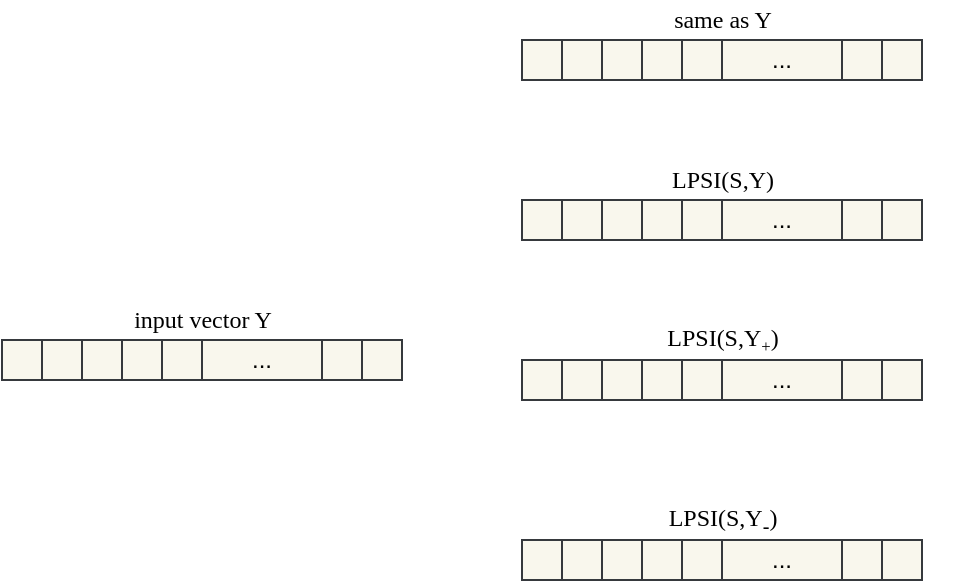 <mxfile version="18.0.2" type="github">
  <diagram id="NUHIMUxCn2_XNuRgG9vf" name="Page-1">
    <mxGraphModel dx="677" dy="359" grid="1" gridSize="10" guides="1" tooltips="1" connect="1" arrows="1" fold="1" page="1" pageScale="1" pageWidth="827" pageHeight="1169" math="0" shadow="0">
      <root>
        <mxCell id="0" />
        <mxCell id="1" parent="0" />
        <mxCell id="em9OLweFS1DrOcRNPZVF-33" value="" style="group" vertex="1" connectable="0" parent="1">
          <mxGeometry x="300" y="240" width="200" height="40" as="geometry" />
        </mxCell>
        <mxCell id="em9OLweFS1DrOcRNPZVF-30" value="" style="group" vertex="1" connectable="0" parent="em9OLweFS1DrOcRNPZVF-33">
          <mxGeometry y="20" width="200" height="20" as="geometry" />
        </mxCell>
        <mxCell id="em9OLweFS1DrOcRNPZVF-21" value="" style="rounded=0;whiteSpace=wrap;html=1;fillColor=#f9f7ed;strokeColor=#36393d;" vertex="1" parent="em9OLweFS1DrOcRNPZVF-30">
          <mxGeometry width="200" height="20" as="geometry" />
        </mxCell>
        <mxCell id="em9OLweFS1DrOcRNPZVF-22" value="" style="rounded=0;whiteSpace=wrap;html=1;fillColor=#f9f7ed;strokeColor=#36393d;" vertex="1" parent="em9OLweFS1DrOcRNPZVF-30">
          <mxGeometry width="20" height="20" as="geometry" />
        </mxCell>
        <mxCell id="em9OLweFS1DrOcRNPZVF-23" value="" style="rounded=0;whiteSpace=wrap;html=1;fillColor=#f9f7ed;strokeColor=#36393d;" vertex="1" parent="em9OLweFS1DrOcRNPZVF-30">
          <mxGeometry x="20" width="20" height="20" as="geometry" />
        </mxCell>
        <mxCell id="em9OLweFS1DrOcRNPZVF-24" value="" style="rounded=0;whiteSpace=wrap;html=1;fillColor=#f9f7ed;strokeColor=#36393d;" vertex="1" parent="em9OLweFS1DrOcRNPZVF-30">
          <mxGeometry x="40" width="20" height="20" as="geometry" />
        </mxCell>
        <mxCell id="em9OLweFS1DrOcRNPZVF-25" value="" style="rounded=0;whiteSpace=wrap;html=1;fillColor=#f9f7ed;strokeColor=#36393d;" vertex="1" parent="em9OLweFS1DrOcRNPZVF-30">
          <mxGeometry x="60" width="20" height="20" as="geometry" />
        </mxCell>
        <mxCell id="em9OLweFS1DrOcRNPZVF-26" value="" style="rounded=0;whiteSpace=wrap;html=1;fillColor=#f9f7ed;strokeColor=#36393d;" vertex="1" parent="em9OLweFS1DrOcRNPZVF-30">
          <mxGeometry x="80" width="20" height="20" as="geometry" />
        </mxCell>
        <mxCell id="em9OLweFS1DrOcRNPZVF-27" value="..." style="rounded=0;whiteSpace=wrap;html=1;fillColor=#f9f7ed;strokeColor=#36393d;" vertex="1" parent="em9OLweFS1DrOcRNPZVF-30">
          <mxGeometry x="100" width="60" height="20" as="geometry" />
        </mxCell>
        <mxCell id="em9OLweFS1DrOcRNPZVF-28" value="" style="rounded=0;whiteSpace=wrap;html=1;fillColor=#f9f7ed;strokeColor=#36393d;" vertex="1" parent="em9OLweFS1DrOcRNPZVF-30">
          <mxGeometry x="160" width="20" height="20" as="geometry" />
        </mxCell>
        <mxCell id="em9OLweFS1DrOcRNPZVF-29" value="" style="rounded=0;whiteSpace=wrap;html=1;fillColor=#f9f7ed;strokeColor=#36393d;" vertex="1" parent="em9OLweFS1DrOcRNPZVF-30">
          <mxGeometry x="180" width="20" height="20" as="geometry" />
        </mxCell>
        <mxCell id="em9OLweFS1DrOcRNPZVF-31" value="&lt;font face=&quot;Times New Roman&quot;&gt;LPSI(S,Y&lt;span style=&quot;font-size: 10px;&quot;&gt;&lt;sub&gt;+&lt;/sub&gt;&lt;/span&gt;)&lt;/font&gt;" style="text;html=1;align=center;verticalAlign=middle;resizable=0;points=[];autosize=1;strokeColor=none;fillColor=none;" vertex="1" parent="em9OLweFS1DrOcRNPZVF-33">
          <mxGeometry x="65" width="70" height="20" as="geometry" />
        </mxCell>
        <mxCell id="em9OLweFS1DrOcRNPZVF-34" value="" style="group" vertex="1" connectable="0" parent="1">
          <mxGeometry x="300" y="160" width="200" height="40" as="geometry" />
        </mxCell>
        <mxCell id="em9OLweFS1DrOcRNPZVF-35" value="" style="group" vertex="1" connectable="0" parent="em9OLweFS1DrOcRNPZVF-34">
          <mxGeometry y="20" width="200" height="20" as="geometry" />
        </mxCell>
        <mxCell id="em9OLweFS1DrOcRNPZVF-36" value="" style="rounded=0;whiteSpace=wrap;html=1;fillColor=#f9f7ed;strokeColor=#36393d;" vertex="1" parent="em9OLweFS1DrOcRNPZVF-35">
          <mxGeometry width="200" height="20" as="geometry" />
        </mxCell>
        <mxCell id="em9OLweFS1DrOcRNPZVF-37" value="" style="rounded=0;whiteSpace=wrap;html=1;fillColor=#f9f7ed;strokeColor=#36393d;" vertex="1" parent="em9OLweFS1DrOcRNPZVF-35">
          <mxGeometry width="20" height="20" as="geometry" />
        </mxCell>
        <mxCell id="em9OLweFS1DrOcRNPZVF-38" value="" style="rounded=0;whiteSpace=wrap;html=1;fillColor=#f9f7ed;strokeColor=#36393d;" vertex="1" parent="em9OLweFS1DrOcRNPZVF-35">
          <mxGeometry x="20" width="20" height="20" as="geometry" />
        </mxCell>
        <mxCell id="em9OLweFS1DrOcRNPZVF-39" value="" style="rounded=0;whiteSpace=wrap;html=1;fillColor=#f9f7ed;strokeColor=#36393d;" vertex="1" parent="em9OLweFS1DrOcRNPZVF-35">
          <mxGeometry x="40" width="20" height="20" as="geometry" />
        </mxCell>
        <mxCell id="em9OLweFS1DrOcRNPZVF-40" value="" style="rounded=0;whiteSpace=wrap;html=1;fillColor=#f9f7ed;strokeColor=#36393d;" vertex="1" parent="em9OLweFS1DrOcRNPZVF-35">
          <mxGeometry x="60" width="20" height="20" as="geometry" />
        </mxCell>
        <mxCell id="em9OLweFS1DrOcRNPZVF-41" value="" style="rounded=0;whiteSpace=wrap;html=1;fillColor=#f9f7ed;strokeColor=#36393d;" vertex="1" parent="em9OLweFS1DrOcRNPZVF-35">
          <mxGeometry x="80" width="20" height="20" as="geometry" />
        </mxCell>
        <mxCell id="em9OLweFS1DrOcRNPZVF-42" value="..." style="rounded=0;whiteSpace=wrap;html=1;fillColor=#f9f7ed;strokeColor=#36393d;" vertex="1" parent="em9OLweFS1DrOcRNPZVF-35">
          <mxGeometry x="100" width="60" height="20" as="geometry" />
        </mxCell>
        <mxCell id="em9OLweFS1DrOcRNPZVF-43" value="" style="rounded=0;whiteSpace=wrap;html=1;fillColor=#f9f7ed;strokeColor=#36393d;" vertex="1" parent="em9OLweFS1DrOcRNPZVF-35">
          <mxGeometry x="160" width="20" height="20" as="geometry" />
        </mxCell>
        <mxCell id="em9OLweFS1DrOcRNPZVF-44" value="" style="rounded=0;whiteSpace=wrap;html=1;fillColor=#f9f7ed;strokeColor=#36393d;" vertex="1" parent="em9OLweFS1DrOcRNPZVF-35">
          <mxGeometry x="180" width="20" height="20" as="geometry" />
        </mxCell>
        <mxCell id="em9OLweFS1DrOcRNPZVF-45" value="&lt;font face=&quot;Times New Roman&quot;&gt;LPSI(S,Y)&lt;/font&gt;" style="text;html=1;align=center;verticalAlign=middle;resizable=0;points=[];autosize=1;strokeColor=none;fillColor=none;" vertex="1" parent="em9OLweFS1DrOcRNPZVF-34">
          <mxGeometry x="65" width="70" height="20" as="geometry" />
        </mxCell>
        <mxCell id="em9OLweFS1DrOcRNPZVF-46" value="" style="group" vertex="1" connectable="0" parent="1">
          <mxGeometry x="300" y="330" width="220" height="40" as="geometry" />
        </mxCell>
        <mxCell id="em9OLweFS1DrOcRNPZVF-47" value="" style="group" vertex="1" connectable="0" parent="em9OLweFS1DrOcRNPZVF-46">
          <mxGeometry y="20" width="220" height="20" as="geometry" />
        </mxCell>
        <mxCell id="em9OLweFS1DrOcRNPZVF-48" value="" style="rounded=0;whiteSpace=wrap;html=1;fillColor=#f9f7ed;strokeColor=#36393d;" vertex="1" parent="em9OLweFS1DrOcRNPZVF-47">
          <mxGeometry width="200" height="20" as="geometry" />
        </mxCell>
        <mxCell id="em9OLweFS1DrOcRNPZVF-49" value="" style="rounded=0;whiteSpace=wrap;html=1;fillColor=#f9f7ed;strokeColor=#36393d;" vertex="1" parent="em9OLweFS1DrOcRNPZVF-47">
          <mxGeometry width="20" height="20" as="geometry" />
        </mxCell>
        <mxCell id="em9OLweFS1DrOcRNPZVF-50" value="" style="rounded=0;whiteSpace=wrap;html=1;fillColor=#f9f7ed;strokeColor=#36393d;" vertex="1" parent="em9OLweFS1DrOcRNPZVF-47">
          <mxGeometry x="20" width="20" height="20" as="geometry" />
        </mxCell>
        <mxCell id="em9OLweFS1DrOcRNPZVF-51" value="" style="rounded=0;whiteSpace=wrap;html=1;fillColor=#f9f7ed;strokeColor=#36393d;" vertex="1" parent="em9OLweFS1DrOcRNPZVF-47">
          <mxGeometry x="40" width="20" height="20" as="geometry" />
        </mxCell>
        <mxCell id="em9OLweFS1DrOcRNPZVF-52" value="" style="rounded=0;whiteSpace=wrap;html=1;fillColor=#f9f7ed;strokeColor=#36393d;" vertex="1" parent="em9OLweFS1DrOcRNPZVF-47">
          <mxGeometry x="60" width="20" height="20" as="geometry" />
        </mxCell>
        <mxCell id="em9OLweFS1DrOcRNPZVF-53" value="" style="rounded=0;whiteSpace=wrap;html=1;fillColor=#f9f7ed;strokeColor=#36393d;" vertex="1" parent="em9OLweFS1DrOcRNPZVF-47">
          <mxGeometry x="80" width="20" height="20" as="geometry" />
        </mxCell>
        <mxCell id="em9OLweFS1DrOcRNPZVF-54" value="..." style="rounded=0;whiteSpace=wrap;html=1;fillColor=#f9f7ed;strokeColor=#36393d;" vertex="1" parent="em9OLweFS1DrOcRNPZVF-47">
          <mxGeometry x="100" width="60" height="20" as="geometry" />
        </mxCell>
        <mxCell id="em9OLweFS1DrOcRNPZVF-55" value="" style="rounded=0;whiteSpace=wrap;html=1;fillColor=#f9f7ed;strokeColor=#36393d;" vertex="1" parent="em9OLweFS1DrOcRNPZVF-47">
          <mxGeometry x="160" width="20" height="20" as="geometry" />
        </mxCell>
        <mxCell id="em9OLweFS1DrOcRNPZVF-56" value="" style="rounded=0;whiteSpace=wrap;html=1;fillColor=#f9f7ed;strokeColor=#36393d;" vertex="1" parent="em9OLweFS1DrOcRNPZVF-47">
          <mxGeometry x="180" width="20" height="20" as="geometry" />
        </mxCell>
        <mxCell id="em9OLweFS1DrOcRNPZVF-57" value="&lt;font face=&quot;Times New Roman&quot;&gt;LPSI(S,Y&lt;sub&gt;-&lt;/sub&gt;)&lt;/font&gt;" style="text;html=1;align=center;verticalAlign=middle;resizable=0;points=[];autosize=1;strokeColor=none;fillColor=none;" vertex="1" parent="em9OLweFS1DrOcRNPZVF-46">
          <mxGeometry x="65" width="70" height="20" as="geometry" />
        </mxCell>
        <mxCell id="em9OLweFS1DrOcRNPZVF-58" value="" style="group" vertex="1" connectable="0" parent="1">
          <mxGeometry x="300" y="80" width="200" height="40" as="geometry" />
        </mxCell>
        <mxCell id="em9OLweFS1DrOcRNPZVF-59" value="" style="group" vertex="1" connectable="0" parent="em9OLweFS1DrOcRNPZVF-58">
          <mxGeometry y="20" width="200" height="20" as="geometry" />
        </mxCell>
        <mxCell id="em9OLweFS1DrOcRNPZVF-60" value="" style="rounded=0;whiteSpace=wrap;html=1;fillColor=#f9f7ed;strokeColor=#36393d;" vertex="1" parent="em9OLweFS1DrOcRNPZVF-59">
          <mxGeometry width="200" height="20" as="geometry" />
        </mxCell>
        <mxCell id="em9OLweFS1DrOcRNPZVF-61" value="" style="rounded=0;whiteSpace=wrap;html=1;fillColor=#f9f7ed;strokeColor=#36393d;" vertex="1" parent="em9OLweFS1DrOcRNPZVF-59">
          <mxGeometry width="20" height="20" as="geometry" />
        </mxCell>
        <mxCell id="em9OLweFS1DrOcRNPZVF-62" value="" style="rounded=0;whiteSpace=wrap;html=1;fillColor=#f9f7ed;strokeColor=#36393d;" vertex="1" parent="em9OLweFS1DrOcRNPZVF-59">
          <mxGeometry x="20" width="20" height="20" as="geometry" />
        </mxCell>
        <mxCell id="em9OLweFS1DrOcRNPZVF-63" value="" style="rounded=0;whiteSpace=wrap;html=1;fillColor=#f9f7ed;strokeColor=#36393d;" vertex="1" parent="em9OLweFS1DrOcRNPZVF-59">
          <mxGeometry x="40" width="20" height="20" as="geometry" />
        </mxCell>
        <mxCell id="em9OLweFS1DrOcRNPZVF-64" value="" style="rounded=0;whiteSpace=wrap;html=1;fillColor=#f9f7ed;strokeColor=#36393d;" vertex="1" parent="em9OLweFS1DrOcRNPZVF-59">
          <mxGeometry x="60" width="20" height="20" as="geometry" />
        </mxCell>
        <mxCell id="em9OLweFS1DrOcRNPZVF-65" value="" style="rounded=0;whiteSpace=wrap;html=1;fillColor=#f9f7ed;strokeColor=#36393d;" vertex="1" parent="em9OLweFS1DrOcRNPZVF-59">
          <mxGeometry x="80" width="20" height="20" as="geometry" />
        </mxCell>
        <mxCell id="em9OLweFS1DrOcRNPZVF-66" value="..." style="rounded=0;whiteSpace=wrap;html=1;fillColor=#f9f7ed;strokeColor=#36393d;" vertex="1" parent="em9OLweFS1DrOcRNPZVF-59">
          <mxGeometry x="100" width="60" height="20" as="geometry" />
        </mxCell>
        <mxCell id="em9OLweFS1DrOcRNPZVF-67" value="" style="rounded=0;whiteSpace=wrap;html=1;fillColor=#f9f7ed;strokeColor=#36393d;" vertex="1" parent="em9OLweFS1DrOcRNPZVF-59">
          <mxGeometry x="160" width="20" height="20" as="geometry" />
        </mxCell>
        <mxCell id="em9OLweFS1DrOcRNPZVF-68" value="" style="rounded=0;whiteSpace=wrap;html=1;fillColor=#f9f7ed;strokeColor=#36393d;" vertex="1" parent="em9OLweFS1DrOcRNPZVF-59">
          <mxGeometry x="180" width="20" height="20" as="geometry" />
        </mxCell>
        <mxCell id="em9OLweFS1DrOcRNPZVF-69" value="&lt;font face=&quot;Times New Roman&quot;&gt;same as Y&lt;/font&gt;" style="text;html=1;align=center;verticalAlign=middle;resizable=0;points=[];autosize=1;strokeColor=none;fillColor=none;" vertex="1" parent="em9OLweFS1DrOcRNPZVF-58">
          <mxGeometry x="70" width="60" height="20" as="geometry" />
        </mxCell>
        <mxCell id="em9OLweFS1DrOcRNPZVF-71" value="" style="group" vertex="1" connectable="0" parent="1">
          <mxGeometry x="40" y="230" width="200" height="40" as="geometry" />
        </mxCell>
        <mxCell id="em9OLweFS1DrOcRNPZVF-72" value="" style="group" vertex="1" connectable="0" parent="em9OLweFS1DrOcRNPZVF-71">
          <mxGeometry y="20" width="200" height="20" as="geometry" />
        </mxCell>
        <mxCell id="em9OLweFS1DrOcRNPZVF-73" value="" style="rounded=0;whiteSpace=wrap;html=1;fillColor=#f9f7ed;strokeColor=#36393d;" vertex="1" parent="em9OLweFS1DrOcRNPZVF-72">
          <mxGeometry width="200" height="20" as="geometry" />
        </mxCell>
        <mxCell id="em9OLweFS1DrOcRNPZVF-74" value="" style="rounded=0;whiteSpace=wrap;html=1;fillColor=#f9f7ed;strokeColor=#36393d;" vertex="1" parent="em9OLweFS1DrOcRNPZVF-72">
          <mxGeometry width="20" height="20" as="geometry" />
        </mxCell>
        <mxCell id="em9OLweFS1DrOcRNPZVF-75" value="" style="rounded=0;whiteSpace=wrap;html=1;fillColor=#f9f7ed;strokeColor=#36393d;" vertex="1" parent="em9OLweFS1DrOcRNPZVF-72">
          <mxGeometry x="20" width="20" height="20" as="geometry" />
        </mxCell>
        <mxCell id="em9OLweFS1DrOcRNPZVF-76" value="" style="rounded=0;whiteSpace=wrap;html=1;fillColor=#f9f7ed;strokeColor=#36393d;" vertex="1" parent="em9OLweFS1DrOcRNPZVF-72">
          <mxGeometry x="40" width="20" height="20" as="geometry" />
        </mxCell>
        <mxCell id="em9OLweFS1DrOcRNPZVF-77" value="" style="rounded=0;whiteSpace=wrap;html=1;fillColor=#f9f7ed;strokeColor=#36393d;" vertex="1" parent="em9OLweFS1DrOcRNPZVF-72">
          <mxGeometry x="60" width="20" height="20" as="geometry" />
        </mxCell>
        <mxCell id="em9OLweFS1DrOcRNPZVF-78" value="" style="rounded=0;whiteSpace=wrap;html=1;fillColor=#f9f7ed;strokeColor=#36393d;" vertex="1" parent="em9OLweFS1DrOcRNPZVF-72">
          <mxGeometry x="80" width="20" height="20" as="geometry" />
        </mxCell>
        <mxCell id="em9OLweFS1DrOcRNPZVF-79" value="..." style="rounded=0;whiteSpace=wrap;html=1;fillColor=#f9f7ed;strokeColor=#36393d;" vertex="1" parent="em9OLweFS1DrOcRNPZVF-72">
          <mxGeometry x="100" width="60" height="20" as="geometry" />
        </mxCell>
        <mxCell id="em9OLweFS1DrOcRNPZVF-80" value="" style="rounded=0;whiteSpace=wrap;html=1;fillColor=#f9f7ed;strokeColor=#36393d;" vertex="1" parent="em9OLweFS1DrOcRNPZVF-72">
          <mxGeometry x="160" width="20" height="20" as="geometry" />
        </mxCell>
        <mxCell id="em9OLweFS1DrOcRNPZVF-81" value="" style="rounded=0;whiteSpace=wrap;html=1;fillColor=#f9f7ed;strokeColor=#36393d;" vertex="1" parent="em9OLweFS1DrOcRNPZVF-72">
          <mxGeometry x="180" width="20" height="20" as="geometry" />
        </mxCell>
        <mxCell id="em9OLweFS1DrOcRNPZVF-82" value="&lt;font face=&quot;Times New Roman&quot;&gt;input vector Y&lt;/font&gt;" style="text;html=1;align=center;verticalAlign=middle;resizable=0;points=[];autosize=1;strokeColor=none;fillColor=none;" vertex="1" parent="em9OLweFS1DrOcRNPZVF-71">
          <mxGeometry x="60" width="80" height="20" as="geometry" />
        </mxCell>
      </root>
    </mxGraphModel>
  </diagram>
</mxfile>
